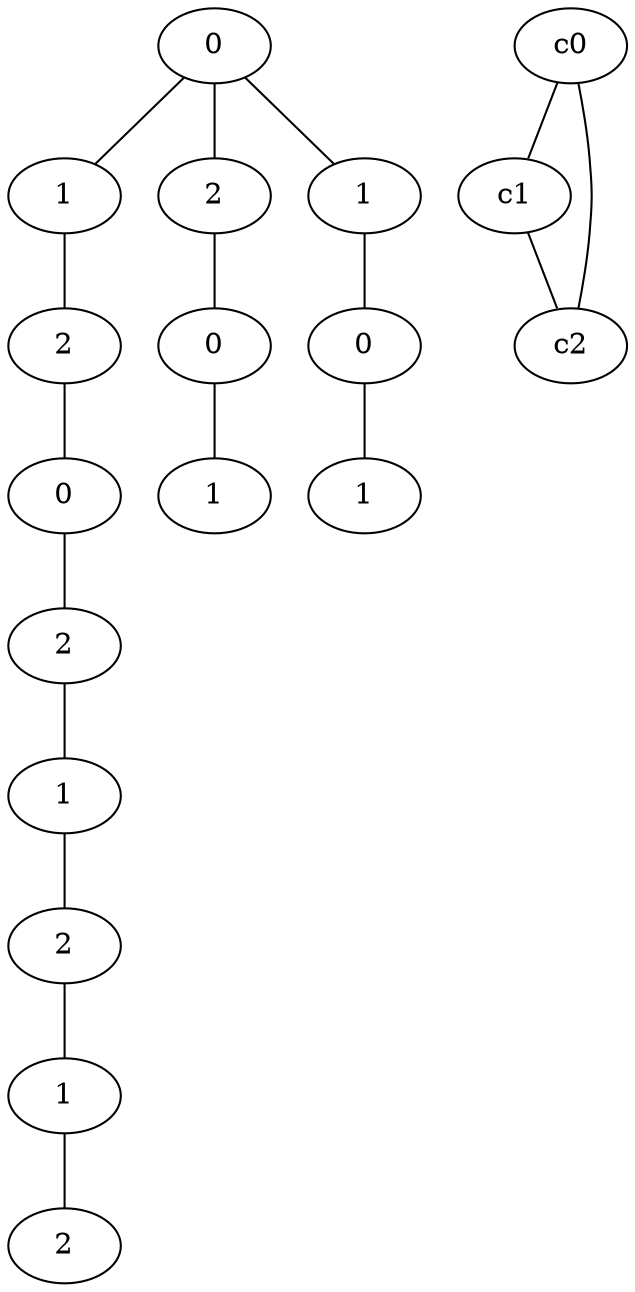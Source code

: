 graph {
a0[label=0];
a1[label=1];
a2[label=2];
a3[label=0];
a4[label=2];
a5[label=1];
a6[label=2];
a7[label=1];
a8[label=2];
a9[label=2];
a10[label=0];
a11[label=1];
a12[label=1];
a13[label=0];
a14[label=1];
a0 -- a1;
a0 -- a9;
a0 -- a12;
a1 -- a2;
a2 -- a3;
a3 -- a4;
a4 -- a5;
a5 -- a6;
a6 -- a7;
a7 -- a8;
a9 -- a10;
a10 -- a11;
a12 -- a13;
a13 -- a14;
c0 -- c1;
c0 -- c2;
c1 -- c2;
}
